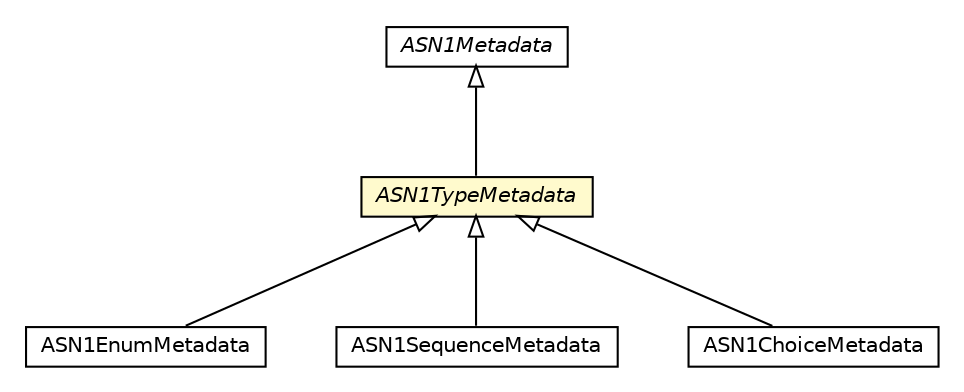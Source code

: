 #!/usr/local/bin/dot
#
# Class diagram 
# Generated by UMLGraph version R5_6-24-gf6e263 (http://www.umlgraph.org/)
#

digraph G {
	edge [fontname="Helvetica",fontsize=10,labelfontname="Helvetica",labelfontsize=10];
	node [fontname="Helvetica",fontsize=10,shape=plaintext];
	nodesep=0.25;
	ranksep=0.5;
	// org.universAAL.lddi.lib.ieeex73std.org.bn.metadata.ASN1EnumMetadata
	c1768913 [label=<<table title="org.universAAL.lddi.lib.ieeex73std.org.bn.metadata.ASN1EnumMetadata" border="0" cellborder="1" cellspacing="0" cellpadding="2" port="p" href="./ASN1EnumMetadata.html">
		<tr><td><table border="0" cellspacing="0" cellpadding="1">
<tr><td align="center" balign="center"> ASN1EnumMetadata </td></tr>
		</table></td></tr>
		</table>>, URL="./ASN1EnumMetadata.html", fontname="Helvetica", fontcolor="black", fontsize=10.0];
	// org.universAAL.lddi.lib.ieeex73std.org.bn.metadata.ASN1TypeMetadata
	c1768915 [label=<<table title="org.universAAL.lddi.lib.ieeex73std.org.bn.metadata.ASN1TypeMetadata" border="0" cellborder="1" cellspacing="0" cellpadding="2" port="p" bgcolor="lemonChiffon" href="./ASN1TypeMetadata.html">
		<tr><td><table border="0" cellspacing="0" cellpadding="1">
<tr><td align="center" balign="center"><font face="Helvetica-Oblique"> ASN1TypeMetadata </font></td></tr>
		</table></td></tr>
		</table>>, URL="./ASN1TypeMetadata.html", fontname="Helvetica", fontcolor="black", fontsize=10.0];
	// org.universAAL.lddi.lib.ieeex73std.org.bn.metadata.ASN1Metadata
	c1768916 [label=<<table title="org.universAAL.lddi.lib.ieeex73std.org.bn.metadata.ASN1Metadata" border="0" cellborder="1" cellspacing="0" cellpadding="2" port="p" href="./ASN1Metadata.html">
		<tr><td><table border="0" cellspacing="0" cellpadding="1">
<tr><td align="center" balign="center"><font face="Helvetica-Oblique"> ASN1Metadata </font></td></tr>
		</table></td></tr>
		</table>>, URL="./ASN1Metadata.html", fontname="Helvetica", fontcolor="black", fontsize=10.0];
	// org.universAAL.lddi.lib.ieeex73std.org.bn.metadata.ASN1SequenceMetadata
	c1768917 [label=<<table title="org.universAAL.lddi.lib.ieeex73std.org.bn.metadata.ASN1SequenceMetadata" border="0" cellborder="1" cellspacing="0" cellpadding="2" port="p" href="./ASN1SequenceMetadata.html">
		<tr><td><table border="0" cellspacing="0" cellpadding="1">
<tr><td align="center" balign="center"> ASN1SequenceMetadata </td></tr>
		</table></td></tr>
		</table>>, URL="./ASN1SequenceMetadata.html", fontname="Helvetica", fontcolor="black", fontsize=10.0];
	// org.universAAL.lddi.lib.ieeex73std.org.bn.metadata.ASN1ChoiceMetadata
	c1768928 [label=<<table title="org.universAAL.lddi.lib.ieeex73std.org.bn.metadata.ASN1ChoiceMetadata" border="0" cellborder="1" cellspacing="0" cellpadding="2" port="p" href="./ASN1ChoiceMetadata.html">
		<tr><td><table border="0" cellspacing="0" cellpadding="1">
<tr><td align="center" balign="center"> ASN1ChoiceMetadata </td></tr>
		</table></td></tr>
		</table>>, URL="./ASN1ChoiceMetadata.html", fontname="Helvetica", fontcolor="black", fontsize=10.0];
	//org.universAAL.lddi.lib.ieeex73std.org.bn.metadata.ASN1EnumMetadata extends org.universAAL.lddi.lib.ieeex73std.org.bn.metadata.ASN1TypeMetadata
	c1768915:p -> c1768913:p [dir=back,arrowtail=empty];
	//org.universAAL.lddi.lib.ieeex73std.org.bn.metadata.ASN1TypeMetadata extends org.universAAL.lddi.lib.ieeex73std.org.bn.metadata.ASN1Metadata
	c1768916:p -> c1768915:p [dir=back,arrowtail=empty];
	//org.universAAL.lddi.lib.ieeex73std.org.bn.metadata.ASN1SequenceMetadata extends org.universAAL.lddi.lib.ieeex73std.org.bn.metadata.ASN1TypeMetadata
	c1768915:p -> c1768917:p [dir=back,arrowtail=empty];
	//org.universAAL.lddi.lib.ieeex73std.org.bn.metadata.ASN1ChoiceMetadata extends org.universAAL.lddi.lib.ieeex73std.org.bn.metadata.ASN1TypeMetadata
	c1768915:p -> c1768928:p [dir=back,arrowtail=empty];
}

